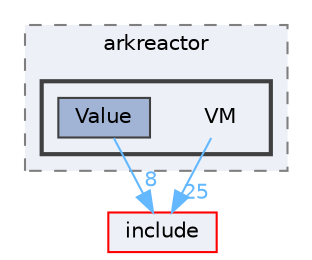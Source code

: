 digraph "/Users/fola/Documents/ArkScript/Ark/src/arkreactor/VM"
{
 // INTERACTIVE_SVG=YES
 // LATEX_PDF_SIZE
  bgcolor="transparent";
  edge [fontname=Helvetica,fontsize=10,labelfontname=Helvetica,labelfontsize=10];
  node [fontname=Helvetica,fontsize=10,shape=box,height=0.2,width=0.4];
  compound=true
  subgraph clusterdir_e0d450b481c7e7e5abacff9799e54b3d {
    graph [ bgcolor="#edf0f7", pencolor="grey50", label="arkreactor", fontname=Helvetica,fontsize=10 style="filled,dashed", URL="dir_e0d450b481c7e7e5abacff9799e54b3d.html",tooltip=""]
  subgraph clusterdir_9600556d5cc28570e4ccd195a3befa41 {
    graph [ bgcolor="#edf0f7", pencolor="grey25", label="", fontname=Helvetica,fontsize=10 style="filled,bold", URL="dir_9600556d5cc28570e4ccd195a3befa41.html",tooltip=""]
    dir_9600556d5cc28570e4ccd195a3befa41 [shape=plaintext, label="VM"];
  dir_375ad7bfa85cc23425f660c16e8221c0 [label="Value", fillcolor="#a2b4d6", color="grey25", style="filled", URL="dir_375ad7bfa85cc23425f660c16e8221c0.html",tooltip=""];
  }
  }
  dir_d44c64559bbebec7f509842c48db8b23 [label="include", fillcolor="#edf0f7", color="red", style="filled", URL="dir_d44c64559bbebec7f509842c48db8b23.html",tooltip=""];
  dir_9600556d5cc28570e4ccd195a3befa41->dir_d44c64559bbebec7f509842c48db8b23 [headlabel="25", labeldistance=1.5 headhref="dir_000045_000022.html" href="dir_000045_000022.html" color="steelblue1" fontcolor="steelblue1"];
  dir_375ad7bfa85cc23425f660c16e8221c0->dir_d44c64559bbebec7f509842c48db8b23 [headlabel="8", labeldistance=1.5 headhref="dir_000043_000022.html" href="dir_000043_000022.html" color="steelblue1" fontcolor="steelblue1"];
}
